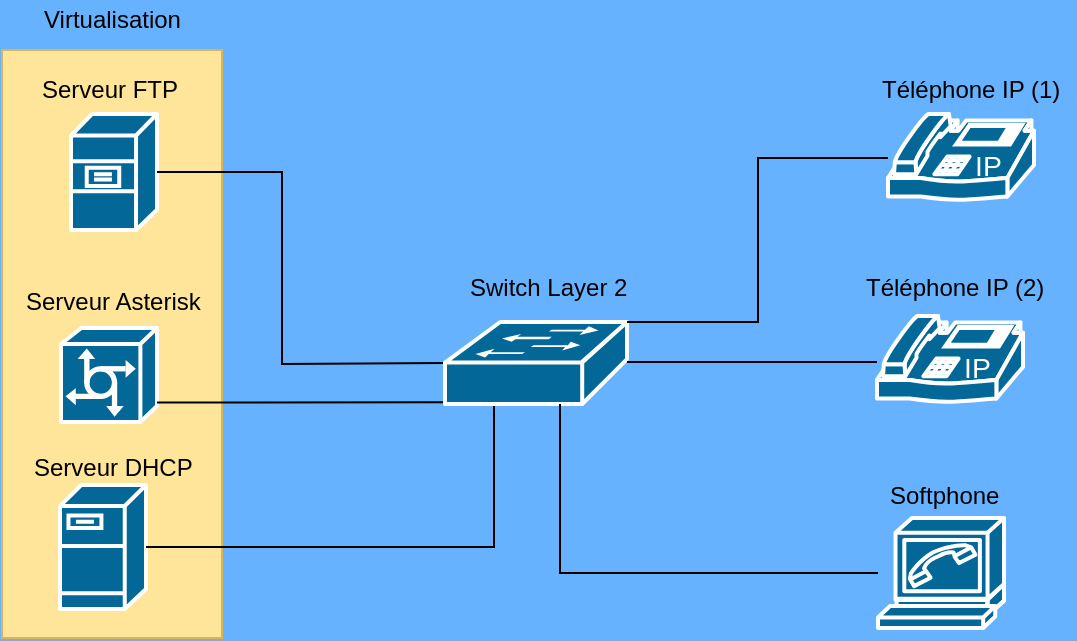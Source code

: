 <mxfile version="12.2.6" pages="1"><diagram id="9DoZ7VY5Mmrf4S1yQuy_" name="Page-1"><mxGraphModel dx="980" dy="440" grid="0" gridSize="10" guides="1" tooltips="1" connect="1" arrows="1" fold="1" page="1" pageScale="1" pageWidth="827" pageHeight="1169" background="#66B2FF" math="0" shadow="0"><root><mxCell id="0"/><mxCell id="1" parent="0"/><mxCell id="WCLaauGLN4iG1KkhvxW9-40" value="" style="rounded=0;whiteSpace=wrap;html=1;fillColor=#FFE599;strokeColor=#d6b656;" vertex="1" parent="1"><mxGeometry x="66" y="93" width="110" height="294" as="geometry"/></mxCell><mxCell id="WCLaauGLN4iG1KkhvxW9-1" value="" style="shape=mxgraph.cisco.servers.file_server;html=1;pointerEvents=1;dashed=0;fillColor=#036897;strokeColor=#ffffff;strokeWidth=2;verticalLabelPosition=bottom;verticalAlign=top;align=center;outlineConnect=0;gradientColor=none;" vertex="1" parent="1"><mxGeometry x="100.5" y="125" width="43" height="58" as="geometry"/></mxCell><mxCell id="WCLaauGLN4iG1KkhvxW9-3" value="" style="shape=mxgraph.cisco.servers.communications_server;html=1;pointerEvents=1;dashed=0;fillColor=#036897;strokeColor=#ffffff;strokeWidth=2;verticalLabelPosition=bottom;verticalAlign=top;align=center;outlineConnect=0;gradientColor=none;" vertex="1" parent="1"><mxGeometry x="95.5" y="232" width="48" height="47" as="geometry"/></mxCell><mxCell id="WCLaauGLN4iG1KkhvxW9-6" value="" style="shape=mxgraph.cisco.servers.fileserver;html=1;pointerEvents=1;dashed=0;fillColor=#036897;strokeColor=#ffffff;strokeWidth=2;verticalLabelPosition=bottom;verticalAlign=top;align=center;outlineConnect=0;gradientColor=none;" vertex="1" parent="1"><mxGeometry x="95" y="310.5" width="43" height="62" as="geometry"/></mxCell><mxCell id="WCLaauGLN4iG1KkhvxW9-2" value="Serveur FTP" style="text;html=1;resizable=0;points=[];autosize=1;align=left;verticalAlign=top;spacingTop=-4;gradientColor=none;" vertex="1" parent="1"><mxGeometry x="84" y="103" width="78" height="14" as="geometry"/></mxCell><mxCell id="WCLaauGLN4iG1KkhvxW9-4" value="Serveur Asterisk" style="text;html=1;resizable=0;points=[];autosize=1;align=left;verticalAlign=top;spacingTop=-4;gradientColor=none;" vertex="1" parent="1"><mxGeometry x="76" y="209" width="97" height="14" as="geometry"/></mxCell><mxCell id="WCLaauGLN4iG1KkhvxW9-7" value="Serveur DHCP" style="text;html=1;resizable=0;points=[];autosize=1;align=left;verticalAlign=top;spacingTop=-4;gradientColor=none;" vertex="1" parent="1"><mxGeometry x="80" y="291.5" width="89" height="14" as="geometry"/></mxCell><mxCell id="WCLaauGLN4iG1KkhvxW9-28" value="" style="edgeStyle=orthogonalEdgeStyle;rounded=0;orthogonalLoop=1;jettySize=auto;html=1;startArrow=none;startFill=0;endArrow=none;endFill=0;" edge="1" parent="1" source="WCLaauGLN4iG1KkhvxW9-6" target="WCLaauGLN4iG1KkhvxW9-8"><mxGeometry relative="1" as="geometry"><mxPoint x="310" y="339" as="targetPoint"/><Array as="points"><mxPoint x="312" y="342"/></Array></mxGeometry></mxCell><mxCell id="WCLaauGLN4iG1KkhvxW9-24" value="" style="rounded=0;orthogonalLoop=1;jettySize=auto;html=1;startArrow=none;startFill=0;endArrow=none;endFill=0;entryX=1;entryY=0.5;entryDx=0;entryDy=0;entryPerimeter=0;exitX=0;exitY=0.5;exitDx=0;exitDy=0;exitPerimeter=0;" edge="1" parent="1" source="WCLaauGLN4iG1KkhvxW9-8" target="WCLaauGLN4iG1KkhvxW9-1"><mxGeometry relative="1" as="geometry"><mxPoint x="292" y="229" as="sourcePoint"/><mxPoint x="278.005" y="169" as="targetPoint"/><Array as="points"><mxPoint x="206" y="250"/><mxPoint x="206" y="199"/><mxPoint x="206" y="154"/></Array></mxGeometry></mxCell><mxCell id="WCLaauGLN4iG1KkhvxW9-30" value="" style="edgeStyle=orthogonalEdgeStyle;rounded=0;orthogonalLoop=1;jettySize=auto;html=1;startArrow=none;startFill=0;endArrow=none;endFill=0;exitX=0;exitY=0.98;exitDx=0;exitDy=0;exitPerimeter=0;" edge="1" parent="1" source="WCLaauGLN4iG1KkhvxW9-8" target="WCLaauGLN4iG1KkhvxW9-3"><mxGeometry relative="1" as="geometry"><mxPoint x="175" y="269" as="targetPoint"/><Array as="points"><mxPoint x="169" y="269"/><mxPoint x="169" y="269"/></Array></mxGeometry></mxCell><mxCell id="WCLaauGLN4iG1KkhvxW9-8" value="" style="shape=mxgraph.cisco.switches.workgroup_switch;html=1;pointerEvents=1;fillColor=#036897;strokeColor=#ffffff;strokeWidth=2;verticalLabelPosition=bottom;verticalAlign=top;align=center;outlineConnect=0;" vertex="1" parent="1"><mxGeometry x="287.5" y="229" width="91" height="41" as="geometry"/></mxCell><mxCell id="WCLaauGLN4iG1KkhvxW9-11" value="Switch Layer 2" style="text;html=1;resizable=0;points=[];autosize=1;align=left;verticalAlign=top;spacingTop=-4;" vertex="1" parent="1"><mxGeometry x="297.5" y="202" width="89" height="14" as="geometry"/></mxCell><mxCell id="WCLaauGLN4iG1KkhvxW9-32" value="" style="edgeStyle=orthogonalEdgeStyle;rounded=0;orthogonalLoop=1;jettySize=auto;html=1;startArrow=none;startFill=0;endArrow=none;endFill=0;" edge="1" parent="1" source="WCLaauGLN4iG1KkhvxW9-13" target="WCLaauGLN4iG1KkhvxW9-8"><mxGeometry relative="1" as="geometry"><mxPoint x="427" y="254" as="targetPoint"/><Array as="points"><mxPoint x="345" y="354"/></Array></mxGeometry></mxCell><mxCell id="WCLaauGLN4iG1KkhvxW9-13" value="" style="shape=mxgraph.cisco.modems_and_phones.softphone;html=1;pointerEvents=1;dashed=0;fillColor=#036897;strokeColor=#ffffff;strokeWidth=2;verticalLabelPosition=bottom;verticalAlign=top;align=center;outlineConnect=0;" vertex="1" parent="1"><mxGeometry x="504" y="327" width="63" height="55" as="geometry"/></mxCell><mxCell id="WCLaauGLN4iG1KkhvxW9-37" value="" style="edgeStyle=orthogonalEdgeStyle;rounded=0;orthogonalLoop=1;jettySize=auto;html=1;startArrow=none;startFill=0;endArrow=none;endFill=0;entryX=1;entryY=0;entryDx=0;entryDy=0;entryPerimeter=0;" edge="1" parent="1" source="WCLaauGLN4iG1KkhvxW9-15" target="WCLaauGLN4iG1KkhvxW9-8"><mxGeometry relative="1" as="geometry"><mxPoint x="429" y="230" as="targetPoint"/><Array as="points"><mxPoint x="444" y="147"/><mxPoint x="444" y="229"/></Array></mxGeometry></mxCell><mxCell id="WCLaauGLN4iG1KkhvxW9-15" value="" style="shape=mxgraph.cisco.modems_and_phones.ip_phone;html=1;pointerEvents=1;dashed=0;fillColor=#036897;strokeColor=#ffffff;strokeWidth=2;verticalLabelPosition=bottom;verticalAlign=top;align=center;outlineConnect=0;" vertex="1" parent="1"><mxGeometry x="509" y="125" width="73" height="44" as="geometry"/></mxCell><mxCell id="WCLaauGLN4iG1KkhvxW9-39" value="" style="edgeStyle=orthogonalEdgeStyle;rounded=0;orthogonalLoop=1;jettySize=auto;html=1;startArrow=none;startFill=0;endArrow=none;endFill=0;" edge="1" parent="1" source="WCLaauGLN4iG1KkhvxW9-17" target="WCLaauGLN4iG1KkhvxW9-8"><mxGeometry relative="1" as="geometry"><mxPoint x="423.5" y="248" as="targetPoint"/><Array as="points"><mxPoint x="476" y="249"/><mxPoint x="476" y="249"/></Array></mxGeometry></mxCell><mxCell id="WCLaauGLN4iG1KkhvxW9-17" value="" style="shape=mxgraph.cisco.modems_and_phones.ip_phone;html=1;pointerEvents=1;dashed=0;fillColor=#036897;strokeColor=#ffffff;strokeWidth=2;verticalLabelPosition=bottom;verticalAlign=top;align=center;outlineConnect=0;" vertex="1" parent="1"><mxGeometry x="503.5" y="226" width="73" height="44" as="geometry"/></mxCell><mxCell id="WCLaauGLN4iG1KkhvxW9-18" value="Softphone" style="text;html=1;resizable=0;points=[];autosize=1;align=left;verticalAlign=top;spacingTop=-4;" vertex="1" parent="1"><mxGeometry x="507.5" y="305.5" width="65" height="14" as="geometry"/></mxCell><mxCell id="WCLaauGLN4iG1KkhvxW9-19" value="Téléphone IP (2)" style="text;html=1;resizable=0;points=[];autosize=1;align=left;verticalAlign=top;spacingTop=-4;" vertex="1" parent="1"><mxGeometry x="496" y="202" width="99" height="14" as="geometry"/></mxCell><mxCell id="WCLaauGLN4iG1KkhvxW9-20" value="Téléphone IP (1)" style="text;html=1;resizable=0;points=[];autosize=1;align=left;verticalAlign=top;spacingTop=-4;" vertex="1" parent="1"><mxGeometry x="503.5" y="103" width="99" height="14" as="geometry"/></mxCell><mxCell id="WCLaauGLN4iG1KkhvxW9-41" value="Virtualisation" style="text;html=1;resizable=0;points=[];autosize=1;align=left;verticalAlign=top;spacingTop=-4;" vertex="1" parent="1"><mxGeometry x="85" y="68" width="79" height="14" as="geometry"/></mxCell></root></mxGraphModel></diagram></mxfile>